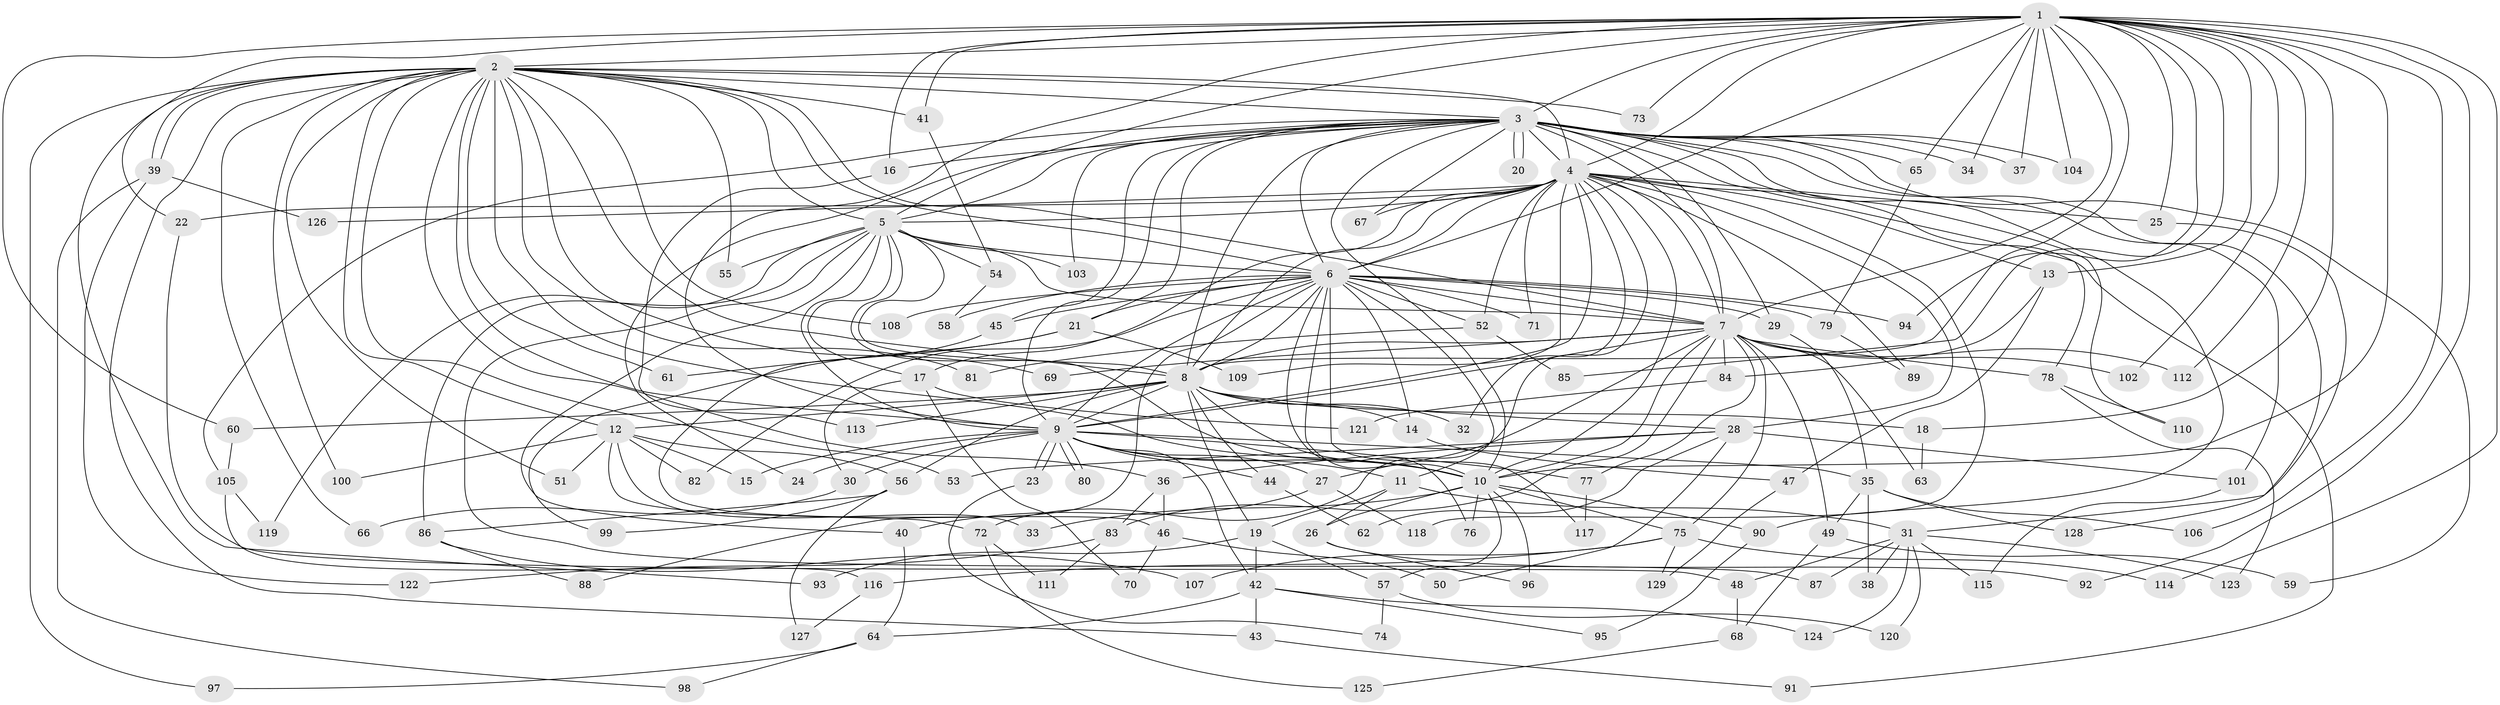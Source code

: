 // Generated by graph-tools (version 1.1) at 2025/01/03/09/25 03:01:14]
// undirected, 129 vertices, 283 edges
graph export_dot {
graph [start="1"]
  node [color=gray90,style=filled];
  1;
  2;
  3;
  4;
  5;
  6;
  7;
  8;
  9;
  10;
  11;
  12;
  13;
  14;
  15;
  16;
  17;
  18;
  19;
  20;
  21;
  22;
  23;
  24;
  25;
  26;
  27;
  28;
  29;
  30;
  31;
  32;
  33;
  34;
  35;
  36;
  37;
  38;
  39;
  40;
  41;
  42;
  43;
  44;
  45;
  46;
  47;
  48;
  49;
  50;
  51;
  52;
  53;
  54;
  55;
  56;
  57;
  58;
  59;
  60;
  61;
  62;
  63;
  64;
  65;
  66;
  67;
  68;
  69;
  70;
  71;
  72;
  73;
  74;
  75;
  76;
  77;
  78;
  79;
  80;
  81;
  82;
  83;
  84;
  85;
  86;
  87;
  88;
  89;
  90;
  91;
  92;
  93;
  94;
  95;
  96;
  97;
  98;
  99;
  100;
  101;
  102;
  103;
  104;
  105;
  106;
  107;
  108;
  109;
  110;
  111;
  112;
  113;
  114;
  115;
  116;
  117;
  118;
  119;
  120;
  121;
  122;
  123;
  124;
  125;
  126;
  127;
  128;
  129;
  1 -- 2;
  1 -- 3;
  1 -- 4;
  1 -- 5;
  1 -- 6;
  1 -- 7;
  1 -- 8;
  1 -- 9;
  1 -- 10;
  1 -- 13;
  1 -- 16;
  1 -- 18;
  1 -- 22;
  1 -- 25;
  1 -- 34;
  1 -- 37;
  1 -- 41;
  1 -- 60;
  1 -- 65;
  1 -- 73;
  1 -- 85;
  1 -- 92;
  1 -- 94;
  1 -- 102;
  1 -- 104;
  1 -- 106;
  1 -- 112;
  1 -- 114;
  2 -- 3;
  2 -- 4;
  2 -- 5;
  2 -- 6;
  2 -- 7;
  2 -- 8;
  2 -- 9;
  2 -- 10;
  2 -- 12;
  2 -- 36;
  2 -- 39;
  2 -- 39;
  2 -- 41;
  2 -- 43;
  2 -- 51;
  2 -- 53;
  2 -- 55;
  2 -- 61;
  2 -- 66;
  2 -- 69;
  2 -- 73;
  2 -- 81;
  2 -- 93;
  2 -- 97;
  2 -- 100;
  2 -- 108;
  3 -- 4;
  3 -- 5;
  3 -- 6;
  3 -- 7;
  3 -- 8;
  3 -- 9;
  3 -- 10;
  3 -- 16;
  3 -- 20;
  3 -- 20;
  3 -- 21;
  3 -- 24;
  3 -- 29;
  3 -- 34;
  3 -- 37;
  3 -- 45;
  3 -- 59;
  3 -- 65;
  3 -- 67;
  3 -- 78;
  3 -- 90;
  3 -- 101;
  3 -- 103;
  3 -- 104;
  3 -- 105;
  3 -- 110;
  3 -- 128;
  4 -- 5;
  4 -- 6;
  4 -- 7;
  4 -- 8;
  4 -- 9;
  4 -- 10;
  4 -- 13;
  4 -- 17;
  4 -- 22;
  4 -- 25;
  4 -- 28;
  4 -- 32;
  4 -- 52;
  4 -- 67;
  4 -- 71;
  4 -- 72;
  4 -- 89;
  4 -- 91;
  4 -- 109;
  4 -- 118;
  4 -- 126;
  5 -- 6;
  5 -- 7;
  5 -- 8;
  5 -- 9;
  5 -- 10;
  5 -- 17;
  5 -- 40;
  5 -- 54;
  5 -- 55;
  5 -- 86;
  5 -- 87;
  5 -- 103;
  5 -- 119;
  6 -- 7;
  6 -- 8;
  6 -- 9;
  6 -- 10;
  6 -- 11;
  6 -- 14;
  6 -- 21;
  6 -- 29;
  6 -- 45;
  6 -- 52;
  6 -- 58;
  6 -- 71;
  6 -- 76;
  6 -- 79;
  6 -- 82;
  6 -- 88;
  6 -- 94;
  6 -- 108;
  6 -- 117;
  7 -- 8;
  7 -- 9;
  7 -- 10;
  7 -- 27;
  7 -- 49;
  7 -- 63;
  7 -- 69;
  7 -- 75;
  7 -- 77;
  7 -- 78;
  7 -- 83;
  7 -- 84;
  7 -- 102;
  7 -- 112;
  8 -- 9;
  8 -- 10;
  8 -- 12;
  8 -- 14;
  8 -- 18;
  8 -- 19;
  8 -- 28;
  8 -- 32;
  8 -- 44;
  8 -- 56;
  8 -- 60;
  8 -- 113;
  9 -- 10;
  9 -- 11;
  9 -- 15;
  9 -- 23;
  9 -- 23;
  9 -- 24;
  9 -- 27;
  9 -- 30;
  9 -- 35;
  9 -- 42;
  9 -- 44;
  9 -- 77;
  9 -- 80;
  9 -- 80;
  10 -- 26;
  10 -- 33;
  10 -- 57;
  10 -- 75;
  10 -- 76;
  10 -- 90;
  10 -- 96;
  11 -- 19;
  11 -- 26;
  11 -- 31;
  12 -- 15;
  12 -- 33;
  12 -- 51;
  12 -- 56;
  12 -- 72;
  12 -- 82;
  12 -- 100;
  13 -- 47;
  13 -- 84;
  14 -- 47;
  16 -- 113;
  17 -- 30;
  17 -- 70;
  17 -- 121;
  18 -- 63;
  19 -- 42;
  19 -- 57;
  19 -- 93;
  21 -- 61;
  21 -- 99;
  21 -- 109;
  22 -- 48;
  23 -- 74;
  25 -- 31;
  26 -- 92;
  26 -- 96;
  27 -- 40;
  27 -- 118;
  28 -- 36;
  28 -- 50;
  28 -- 53;
  28 -- 62;
  28 -- 101;
  29 -- 35;
  30 -- 66;
  31 -- 38;
  31 -- 48;
  31 -- 87;
  31 -- 115;
  31 -- 120;
  31 -- 123;
  31 -- 124;
  35 -- 38;
  35 -- 49;
  35 -- 106;
  35 -- 128;
  36 -- 46;
  36 -- 83;
  39 -- 98;
  39 -- 122;
  39 -- 126;
  40 -- 64;
  41 -- 54;
  42 -- 43;
  42 -- 64;
  42 -- 95;
  42 -- 124;
  43 -- 91;
  44 -- 62;
  45 -- 46;
  46 -- 50;
  46 -- 70;
  47 -- 129;
  48 -- 68;
  49 -- 59;
  49 -- 68;
  52 -- 81;
  52 -- 85;
  54 -- 58;
  56 -- 86;
  56 -- 99;
  56 -- 127;
  57 -- 74;
  57 -- 120;
  60 -- 105;
  64 -- 97;
  64 -- 98;
  65 -- 79;
  68 -- 125;
  72 -- 111;
  72 -- 125;
  75 -- 107;
  75 -- 114;
  75 -- 116;
  75 -- 129;
  77 -- 117;
  78 -- 110;
  78 -- 123;
  79 -- 89;
  83 -- 111;
  83 -- 122;
  84 -- 121;
  86 -- 88;
  86 -- 107;
  90 -- 95;
  101 -- 115;
  105 -- 116;
  105 -- 119;
  116 -- 127;
}
